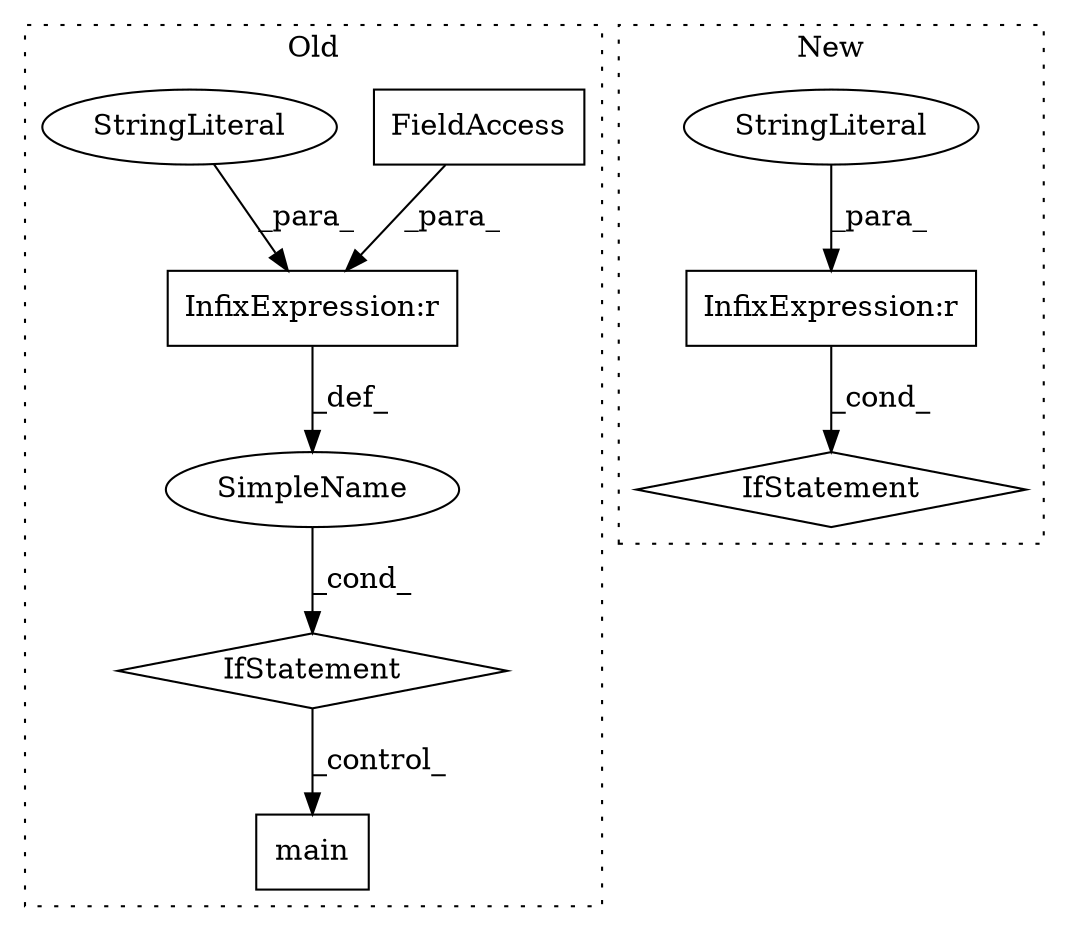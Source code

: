 digraph G {
subgraph cluster0 {
1 [label="main" a="32" s="66637,66661" l="5,1" shape="box"];
3 [label="InfixExpression:r" a="27" s="66606" l="4" shape="box"];
4 [label="SimpleName" a="42" s="" l="" shape="ellipse"];
5 [label="IfStatement" a="25" s="66594,66620" l="4,2" shape="diamond"];
6 [label="FieldAccess" a="22" s="66598" l="8" shape="box"];
7 [label="StringLiteral" a="45" s="66610" l="10" shape="ellipse"];
label = "Old";
style="dotted";
}
subgraph cluster1 {
2 [label="IfStatement" a="25" s="763,806" l="4,2" shape="diamond"];
8 [label="InfixExpression:r" a="27" s="790" l="4" shape="box"];
9 [label="StringLiteral" a="45" s="794" l="12" shape="ellipse"];
label = "New";
style="dotted";
}
3 -> 4 [label="_def_"];
4 -> 5 [label="_cond_"];
5 -> 1 [label="_control_"];
6 -> 3 [label="_para_"];
7 -> 3 [label="_para_"];
8 -> 2 [label="_cond_"];
9 -> 8 [label="_para_"];
}